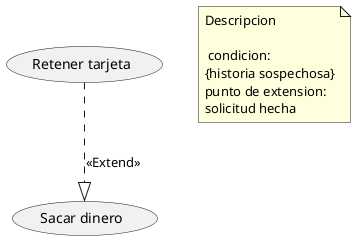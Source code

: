 @startuml

(Sacar dinero)
(Retener tarjeta)

note "Descripcion\n \n condicion:\n{historia sospechosa}\npunto de extension:\nsolicitud hecha" as N1

(Retener tarjeta)..|>(Sacar dinero):<<Extend>>


@enduml